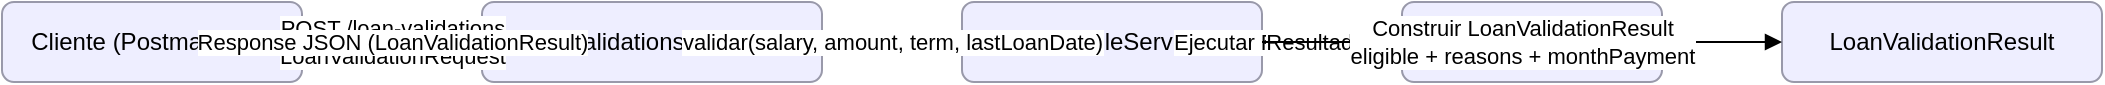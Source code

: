 <mxfile version="22.1.22" type="embed" pages="3">
  <diagram id="c1" name="C1 - Diagrama de Secuencia">
    <mxGraphModel dx="361" dy="575" grid="1" gridSize="10" guides="1" tooltips="1" connect="1" arrows="1" fold="1" page="1" pageScale="1" pageWidth="1169" pageHeight="827" math="0" shadow="0">
      <root>
        <mxCell id="0" />
        <mxCell id="1" parent="0" />
        <mxCell id="pc" value="Cliente (Postman/App)" style="rounded=1;whiteSpace=wrap;html=1;fillColor=#eef;strokeColor=#99a;" parent="1" vertex="1">
          <mxGeometry x="60" y="80" width="150" height="40" as="geometry" />
        </mxCell>
        <mxCell id="pctrl" value="LoanValidationsController" style="rounded=1;whiteSpace=wrap;html=1;fillColor=#eef;strokeColor=#99a;" parent="1" vertex="1">
          <mxGeometry x="300" y="80" width="170" height="40" as="geometry" />
        </mxCell>
        <mxCell id="psrv" value="LoanRuleService" style="rounded=1;whiteSpace=wrap;html=1;fillColor=#eef;strokeColor=#99a;" parent="1" vertex="1">
          <mxGeometry x="540" y="80" width="150" height="40" as="geometry" />
        </mxCell>
        <mxCell id="prules" value="Reglas R1-R4" style="rounded=1;whiteSpace=wrap;html=1;fillColor=#eef;strokeColor=#99a;" parent="1" vertex="1">
          <mxGeometry x="760" y="80" width="130" height="40" as="geometry" />
        </mxCell>
        <mxCell id="pres" value="LoanValidationResult" style="rounded=1;whiteSpace=wrap;html=1;fillColor=#eef;strokeColor=#99a;" parent="1" vertex="1">
          <mxGeometry x="950" y="80" width="160" height="40" as="geometry" />
        </mxCell>
        <mxCell id="l1" style="edgeStyle=orthogonalEdgeStyle;endArrow=none;dashed=1;html=1;strokeColor=#99a;" parent="1" source="pc" edge="1">
          <mxGeometry relative="1" as="geometry">
            <mxPoint x="135" y="700" as="target" />
          </mxGeometry>
        </mxCell>
        <mxCell id="l2" style="edgeStyle=orthogonalEdgeStyle;endArrow=none;dashed=1;html=1;strokeColor=#99a;" parent="1" source="pctrl" edge="1">
          <mxGeometry relative="1" as="geometry">
            <mxPoint x="385" y="700" as="target" />
          </mxGeometry>
        </mxCell>
        <mxCell id="l3" style="edgeStyle=orthogonalEdgeStyle;endArrow=none;dashed=1;html=1;strokeColor=#99a;" parent="1" source="psrv" edge="1">
          <mxGeometry relative="1" as="geometry">
            <mxPoint x="615" y="700" as="target" />
          </mxGeometry>
        </mxCell>
        <mxCell id="l4" style="edgeStyle=orthogonalEdgeStyle;endArrow=none;dashed=1;html=1;strokeColor=#99a;" parent="1" source="prules" edge="1">
          <mxGeometry relative="1" as="geometry">
            <mxPoint x="825" y="700" as="target" />
          </mxGeometry>
        </mxCell>
        <mxCell id="l5" style="edgeStyle=orthogonalEdgeStyle;endArrow=none;dashed=1;html=1;strokeColor=#99a;" parent="1" source="pres" edge="1">
          <mxGeometry relative="1" as="geometry">
            <mxPoint x="1030" y="700" as="target" />
          </mxGeometry>
        </mxCell>
        <mxCell id="m1" value="POST /loan-validations&#xa;LoanValidationRequest" style="endArrow=block;html=1;" parent="1" source="pc" target="pctrl" edge="1">
          <mxGeometry relative="1" as="geometry" />
        </mxCell>
        <mxCell id="m2" value="validar(salary, amount, term, lastLoanDate)" style="endArrow=block;html=1;" parent="1" source="pctrl" target="psrv" edge="1">
          <mxGeometry relative="1" as="geometry" />
        </mxCell>
        <mxCell id="m3a" value="Ejecutar R4 (datos válidos)" style="endArrow=block;html=1;" parent="1" source="psrv" target="prules" edge="1">
          <mxGeometry relative="1" as="geometry" />
        </mxCell>
        <mxCell id="m3b" value="Resultado R4" style="endArrow=block;html=1;dashed=1;" parent="1" source="prules" target="psrv" edge="1">
          <mxGeometry relative="1" as="geometry" />
        </mxCell>
        <mxCell id="m4a" value="Ejecutar R1 (antigüedad)" style="endArrow=block;html=1;" parent="1" source="psrv" target="prules" edge="1">
          <mxGeometry relative="1" as="geometry" />
        </mxCell>
        <mxCell id="m4b" value="Resultado R1" style="endArrow=block;html=1;dashed=1;" parent="1" source="prules" target="psrv" edge="1">
          <mxGeometry relative="1" as="geometry" />
        </mxCell>
        <mxCell id="m5a" value="Ejecutar R2 (plazo 1..36)" style="endArrow=block;html=1;" parent="1" source="psrv" target="prules" edge="1">
          <mxGeometry relative="1" as="geometry" />
        </mxCell>
        <mxCell id="m5b" value="Resultado R2" style="endArrow=block;html=1;dashed=1;" parent="1" source="prules" target="psrv" edge="1">
          <mxGeometry relative="1" as="geometry" />
        </mxCell>
        <mxCell id="m6a" value="Ejecutar R3 (capacidad &lt;= 40%)" style="endArrow=block;html=1;" parent="1" source="psrv" target="prules" edge="1">
          <mxGeometry relative="1" as="geometry" />
        </mxCell>
        <mxCell id="m6b" value="Resultado R3" style="endArrow=block;html=1;dashed=1;" parent="1" source="prules" target="psrv" edge="1">
          <mxGeometry relative="1" as="geometry" />
        </mxCell>
        <mxCell id="m7" value="Construir LoanValidationResult&#xa;eligible + reasons + monthPayment" style="endArrow=block;html=1;" parent="1" source="psrv" target="pres" edge="1">
          <mxGeometry relative="1" as="geometry" />
        </mxCell>
        <mxCell id="m8" value="Response JSON (LoanValidationResult)" style="endArrow=block;html=1;dashed=1;" parent="1" source="pctrl" target="pc" edge="1">
          <mxGeometry relative="1" as="geometry" />
        </mxCell>
      </root>
    </mxGraphModel>
  </diagram>
  <diagram id="c2" name="C2 - Diagrama de Componentes">
    <mxGraphModel dx="361" dy="575" grid="1" gridSize="10" guides="1" tooltips="1" connect="1" arrows="1" fold="1" page="1" pageScale="1" pageWidth="1169" pageHeight="827" math="0" shadow="0">
      <root>
        <mxCell id="0c2" />
        <mxCell id="1c2" parent="0c2" />
        <mxCell id="bContract" value="Contract-first" style="swimlane;rounded=1;html=1;fillColor=#fff2cc;strokeColor=#d6b656;" parent="1c2" vertex="1">
          <mxGeometry x="60" y="60" width="300" height="140" as="geometry" />
        </mxCell>
        <mxCell id="bOpenApi" value="OpenAPI YAML&#xa;resources/openapi/loan-validation.yaml" style="rounded=1;whiteSpace=wrap;html=1;" parent="bContract" vertex="1">
          <mxGeometry x="20" y="20" width="260" height="40" as="geometry" />
        </mxCell>
        <mxCell id="bGen" value="openapi-generator (mvn generate-sources)" style="rounded=1;whiteSpace=wrap;html=1;" parent="bContract" vertex="1">
          <mxGeometry x="20" y="80" width="260" height="40" as="geometry" />
        </mxCell>
        <mxCell id="bClient" value="Cliente / Postman" style="rounded=1;whiteSpace=wrap;html=1;" parent="1c2" vertex="1">
          <mxGeometry x="420" y="60" width="150" height="40" as="geometry" />
        </mxCell>
        <mxCell id="bCtrl" value="Controller: LoanValidationsController" style="rounded=1;whiteSpace=wrap;html=1;" parent="1c2" vertex="1">
          <mxGeometry x="420" y="140" width="260" height="50" as="geometry" />
        </mxCell>
        <mxCell id="bSrv" value="Service: LoanRulesService" style="rounded=1;whiteSpace=wrap;html=1;" parent="1c2" vertex="1">
          <mxGeometry x="520" y="300" width="260" height="50" as="geometry" />
        </mxCell>
        <mxCell id="bModels" value="Models" style="swimlane;rounded=1;html=1;fillColor=#e8eaf6;strokeColor=#3949ab;" parent="1c2" vertex="1">
          <mxGeometry x="820" y="140" width="260" height="180" as="geometry" />
        </mxCell>
        <mxCell id="bReq" value="LoanValidationRequest" style="rounded=1;whiteSpace=wrap;html=1;" parent="bModels" vertex="1">
          <mxGeometry x="20" y="20" width="220" height="30" as="geometry" />
        </mxCell>
        <mxCell id="bRes" value="LoanValidationResponse" style="rounded=1;whiteSpace=wrap;html=1;" parent="bModels" vertex="1">
          <mxGeometry x="20" y="60" width="220" height="30" as="geometry" />
        </mxCell>
        <mxCell id="bResult" value="LoanValidationResult" style="rounded=1;whiteSpace=wrap;html=1;" parent="bModels" vertex="1">
          <mxGeometry x="20" y="100" width="220" height="30" as="geometry" />
        </mxCell>
        <mxCell id="bReason" value="Reason &amp; ReasonType" style="rounded=1;whiteSpace=wrap;html=1;" parent="bModels" vertex="1">
          <mxGeometry x="20" y="140" width="220" height="30" as="geometry" />
        </mxCell>
        <mxCell id="bConfig" value="Config" style="swimlane;rounded=1;html=1;fillColor=#e8f5e9;strokeColor=#2e7d32;" parent="1c2" vertex="1">
          <mxGeometry x="360" y="360" width="220" height="120" as="geometry" />
        </mxCell>
        <mxCell id="bClock" value="ClockConfig" style="rounded=1;whiteSpace=wrap;html=1;" parent="bConfig" vertex="1">
          <mxGeometry x="20" y="20" width="180" height="30" as="geometry" />
        </mxCell>
        <mxCell id="bAppYml" value="application.yml" style="rounded=1;whiteSpace=wrap;html=1;" parent="bConfig" vertex="1">
          <mxGeometry x="20" y="60" width="180" height="30" as="geometry" />
        </mxCell>
        <mxCell id="bPort" value="Port: LoanHistoryClient (interface)" style="rounded=1;whiteSpace=wrap;html=1;" parent="1c2" vertex="1">
          <mxGeometry x="820" y="360" width="260" height="40" as="geometry" />
        </mxCell>
        <mxCell id="bAdapter" value="Adapter: StubLoanHistoryClient" style="rounded=1;whiteSpace=wrap;html=1;" parent="1c2" vertex="1">
          <mxGeometry x="820" y="410" width="260" height="40" as="geometry" />
        </mxCell>
        <mxCell id="bExternal" value="Loan History Service (externo)" style="rounded=1;whiteSpace=wrap;html=1;" parent="1c2" vertex="1">
          <mxGeometry x="1100" y="410" width="220" height="40" as="geometry" />
        </mxCell>
        <mxCell id="bObs" value="Observability" style="swimlane;rounded=1;html=1;fillColor=#fff3e0;strokeColor=#ef6c00;" parent="1c2" vertex="1">
          <mxGeometry x="520" y="420" width="230" height="120" as="geometry" />
        </mxCell>
        <mxCell id="bLogs" value="Logs" style="rounded=1;whiteSpace=wrap;html=1;" parent="bObs" vertex="1">
          <mxGeometry x="20" y="20" width="190" height="30" as="geometry" />
        </mxCell>
        <mxCell id="bMetrics" value="Metrics" style="rounded=1;whiteSpace=wrap;html=1;" parent="bObs" vertex="1">
          <mxGeometry x="20" y="60" width="190" height="30" as="geometry" />
        </mxCell>
        <mxCell id="e1" value="" style="endArrow=block;html=1;" parent="1c2" source="bOpenApi" target="bGen" edge="1">
          <mxGeometry relative="1" as="geometry" />
        </mxCell>
        <mxCell id="e2" value="DTOs" style="endArrow=block;html=1;" parent="1c2" source="bGen" target="bCtrl" edge="1">
          <mxGeometry relative="1" as="geometry" />
        </mxCell>
        <mxCell id="e3" value="HTTP" style="endArrow=block;html=1;" parent="1c2" source="bClient" target="bCtrl" edge="1">
          <mxGeometry relative="1" as="geometry" />
        </mxCell>
        <mxCell id="e4" value="calls" style="endArrow=block;html=1;" parent="1c2" source="bCtrl" target="bSrv" edge="1">
          <mxGeometry relative="1" as="geometry" />
        </mxCell>
        <mxCell id="e5" value="" style="endArrow=block;html=1;" parent="1c2" source="bSrv" target="bReq" edge="1">
          <mxGeometry relative="1" as="geometry" />
        </mxCell>
        <mxCell id="e6" value="" style="endArrow=block;html=1;" parent="1c2" source="bSrv" target="bResult" edge="1">
          <mxGeometry relative="1" as="geometry" />
        </mxCell>
        <mxCell id="e7" value="" style="endArrow=block;html=1;" parent="1c2" source="bSrv" target="bPort" edge="1">
          <mxGeometry relative="1" as="geometry" />
        </mxCell>
        <mxCell id="e8" value="" style="endArrow=block;html=1;" parent="1c2" source="bPort" target="bAdapter" edge="1">
          <mxGeometry relative="1" as="geometry" />
        </mxCell>
        <mxCell id="e9" value="" style="endArrow=block;html=1;" parent="1c2" source="bAdapter" target="bExternal" edge="1">
          <mxGeometry relative="1" as="geometry" />
        </mxCell>
        <mxCell id="e10" value="" style="endArrow=block;html=1;" parent="1c2" source="bConfig" target="bSrv" edge="1">
          <mxGeometry relative="1" as="geometry" />
        </mxCell>
        <mxCell id="e11" value="" style="endArrow=block;html=1;" parent="1c2" source="bSrv" target="bObs" edge="1">
          <mxGeometry relative="1" as="geometry" />
        </mxCell>
      </root>
    </mxGraphModel>
  </diagram>
  <diagram id="c3" name="C3 - Diagrama de flujo (proceso)">
    <mxGraphModel dx="1200" dy="800" grid="1" gridSize="10" guides="1" tooltips="1" connect="1" arrows="1" fold="1" page="1" pageScale="1" pageWidth="1169" pageHeight="827" math="0" shadow="0">
      <root>
        <mxCell id="0c3" />
        <mxCell id="1c3" parent="0c3" />
        <!-- Nodes -->
        <mxCell id="st" value="Inicio" style="ellipse;whiteSpace=wrap;html=1;fillColor=#e1f5fe;strokeColor=#0277bd;" vertex="1" parent="1c3">
          <mxGeometry x="540" y="60" width="80" height="40" as="geometry" />
        </mxCell>
        <mxCell id="v4" value="Validar datos (R4)" style="rounded=1;whiteSpace=wrap;html=1;" vertex="1" parent="1c3">
          <mxGeometry x="510" y="130" width="140" height="40" as="geometry" />
        </mxCell>
        <mxCell id="r1" value="Antigüedad &lt; 3m?" style="rhombus;whiteSpace=wrap;html=1;" vertex="1" parent="1c3">
          <mxGeometry x="520" y="200" width="120" height="80" as="geometry" />
        </mxCell>
        <mxCell id="r2" value="Plazo 1..36?" style="rhombus;whiteSpace=wrap;html=1;" vertex="1" parent="1c3">
          <mxGeometry x="520" y="300" width="120" height="80" as="geometry" />
        </mxCell>
        <mxCell id="r3" value="Capacidad ≤ 40%?" style="rhombus;whiteSpace=wrap;html=1;" vertex="1" parent="1c3">
          <mxGeometry x="520" y="400" width="140" height="80" as="geometry" />
        </mxCell>
        <mxCell id="mp" value="Calcular monthlyPayment" style="rounded=1;whiteSpace=wrap;html=1;" vertex="1" parent="1c3">
          <mxGeometry x="510" y="500" width="160" height="40" as="geometry" />
        </mxCell>
        <mxCell id="ap" value="Aprobar solicitud" style="rounded=1;whiteSpace=wrap;html=1;" vertex="1" parent="1c3">
          <mxGeometry x="520" y="560" width="140" height="40" as="geometry" />
        </mxCell>
        <mxCell id="rech" value="Rechazar solicitud" style="rounded=1;whiteSpace=wrap;html=1;fillColor=#ffebee;strokeColor=#c62828;" vertex="1" parent="1c3">
          <mxGeometry x="350" y="340" width="150" height="40" as="geometry" />
        </mxCell>
        <mxCell id="fin" value="Fin" style="ellipse;whiteSpace=wrap;html=1;fillColor=#e1f5fe;strokeColor=#0277bd;" vertex="1" parent="1c3">
          <mxGeometry x="560" y="630" width="80" height="40" as="geometry" />
        </mxCell>
        <!-- Edges -->
        <mxCell id="e01" value="" style="endArrow=block;html=1;" edge="1" parent="1c3" source="st" target="v4">
          <mxGeometry relative="1" as="geometry" />
        </mxCell>
        <mxCell id="e02" value="Inválidos" style="endArrow=block;html=1;" edge="1" parent="1c3" source="v4" target="rech">
          <mxGeometry relative="1" as="geometry" />
        </mxCell>
        <mxCell id="e03" value="OK" style="endArrow=block;html=1;" edge="1" parent="1c3" source="v4" target="r1">
          <mxGeometry relative="1" as="geometry" />
        </mxCell>
        <mxCell id="e04" value="No" style="endArrow=block;html=1;" edge="1" parent="1c3" source="r1" target="rech">
          <mxGeometry relative="1" as="geometry" />
        </mxCell>
        <mxCell id="e05" value="Sí" style="endArrow=block;html=1;" edge="1" parent="1c3" source="r1" target="r2">
          <mxGeometry relative="1" as="geometry" />
        </mxCell>
        <mxCell id="e06" value="No" style="endArrow=block;html=1;" edge="1" parent="1c3" source="r2" target="rech">
          <mxGeometry relative="1" as="geometry" />
        </mxCell>
        <mxCell id="e07" value="Sí" style="endArrow=block;html=1;" edge="1" parent="1c3" source="r2" target="r3">
          <mxGeometry relative="1" as="geometry" />
        </mxCell>
        <mxCell id="e08" value="No" style="endArrow=block;html=1;" edge="1" parent="1c3" source="r3" target="rech">
          <mxGeometry relative="1" as="geometry" />
        </mxCell>
        <mxCell id="e09" value="Sí" style="endArrow=block;html=1;" edge="1" parent="1c3" source="r3" target="mp">
          <mxGeometry relative="1" as="geometry" />
        </mxCell>
        <mxCell id="e10" value="" style="endArrow=block;html=1;" edge="1" parent="1c3" source="mp" target="ap">
          <mxGeometry relative="1" as="geometry" />
        </mxCell>
        <mxCell id="e11" value="" style="endArrow=block;html=1;" edge="1" parent="1c3" source="ap" target="fin">
          <mxGeometry relative="1" as="geometry" />
        </mxCell>
        <mxCell id="e12" value="" style="endArrow=block;html=1;" edge="1" parent="1c3" source="rech" target="fin">
          <mxGeometry relative="1" as="geometry" />
        </mxCell>
      </root>
    </mxGraphModel>
  </diagram>
</mxfile>
